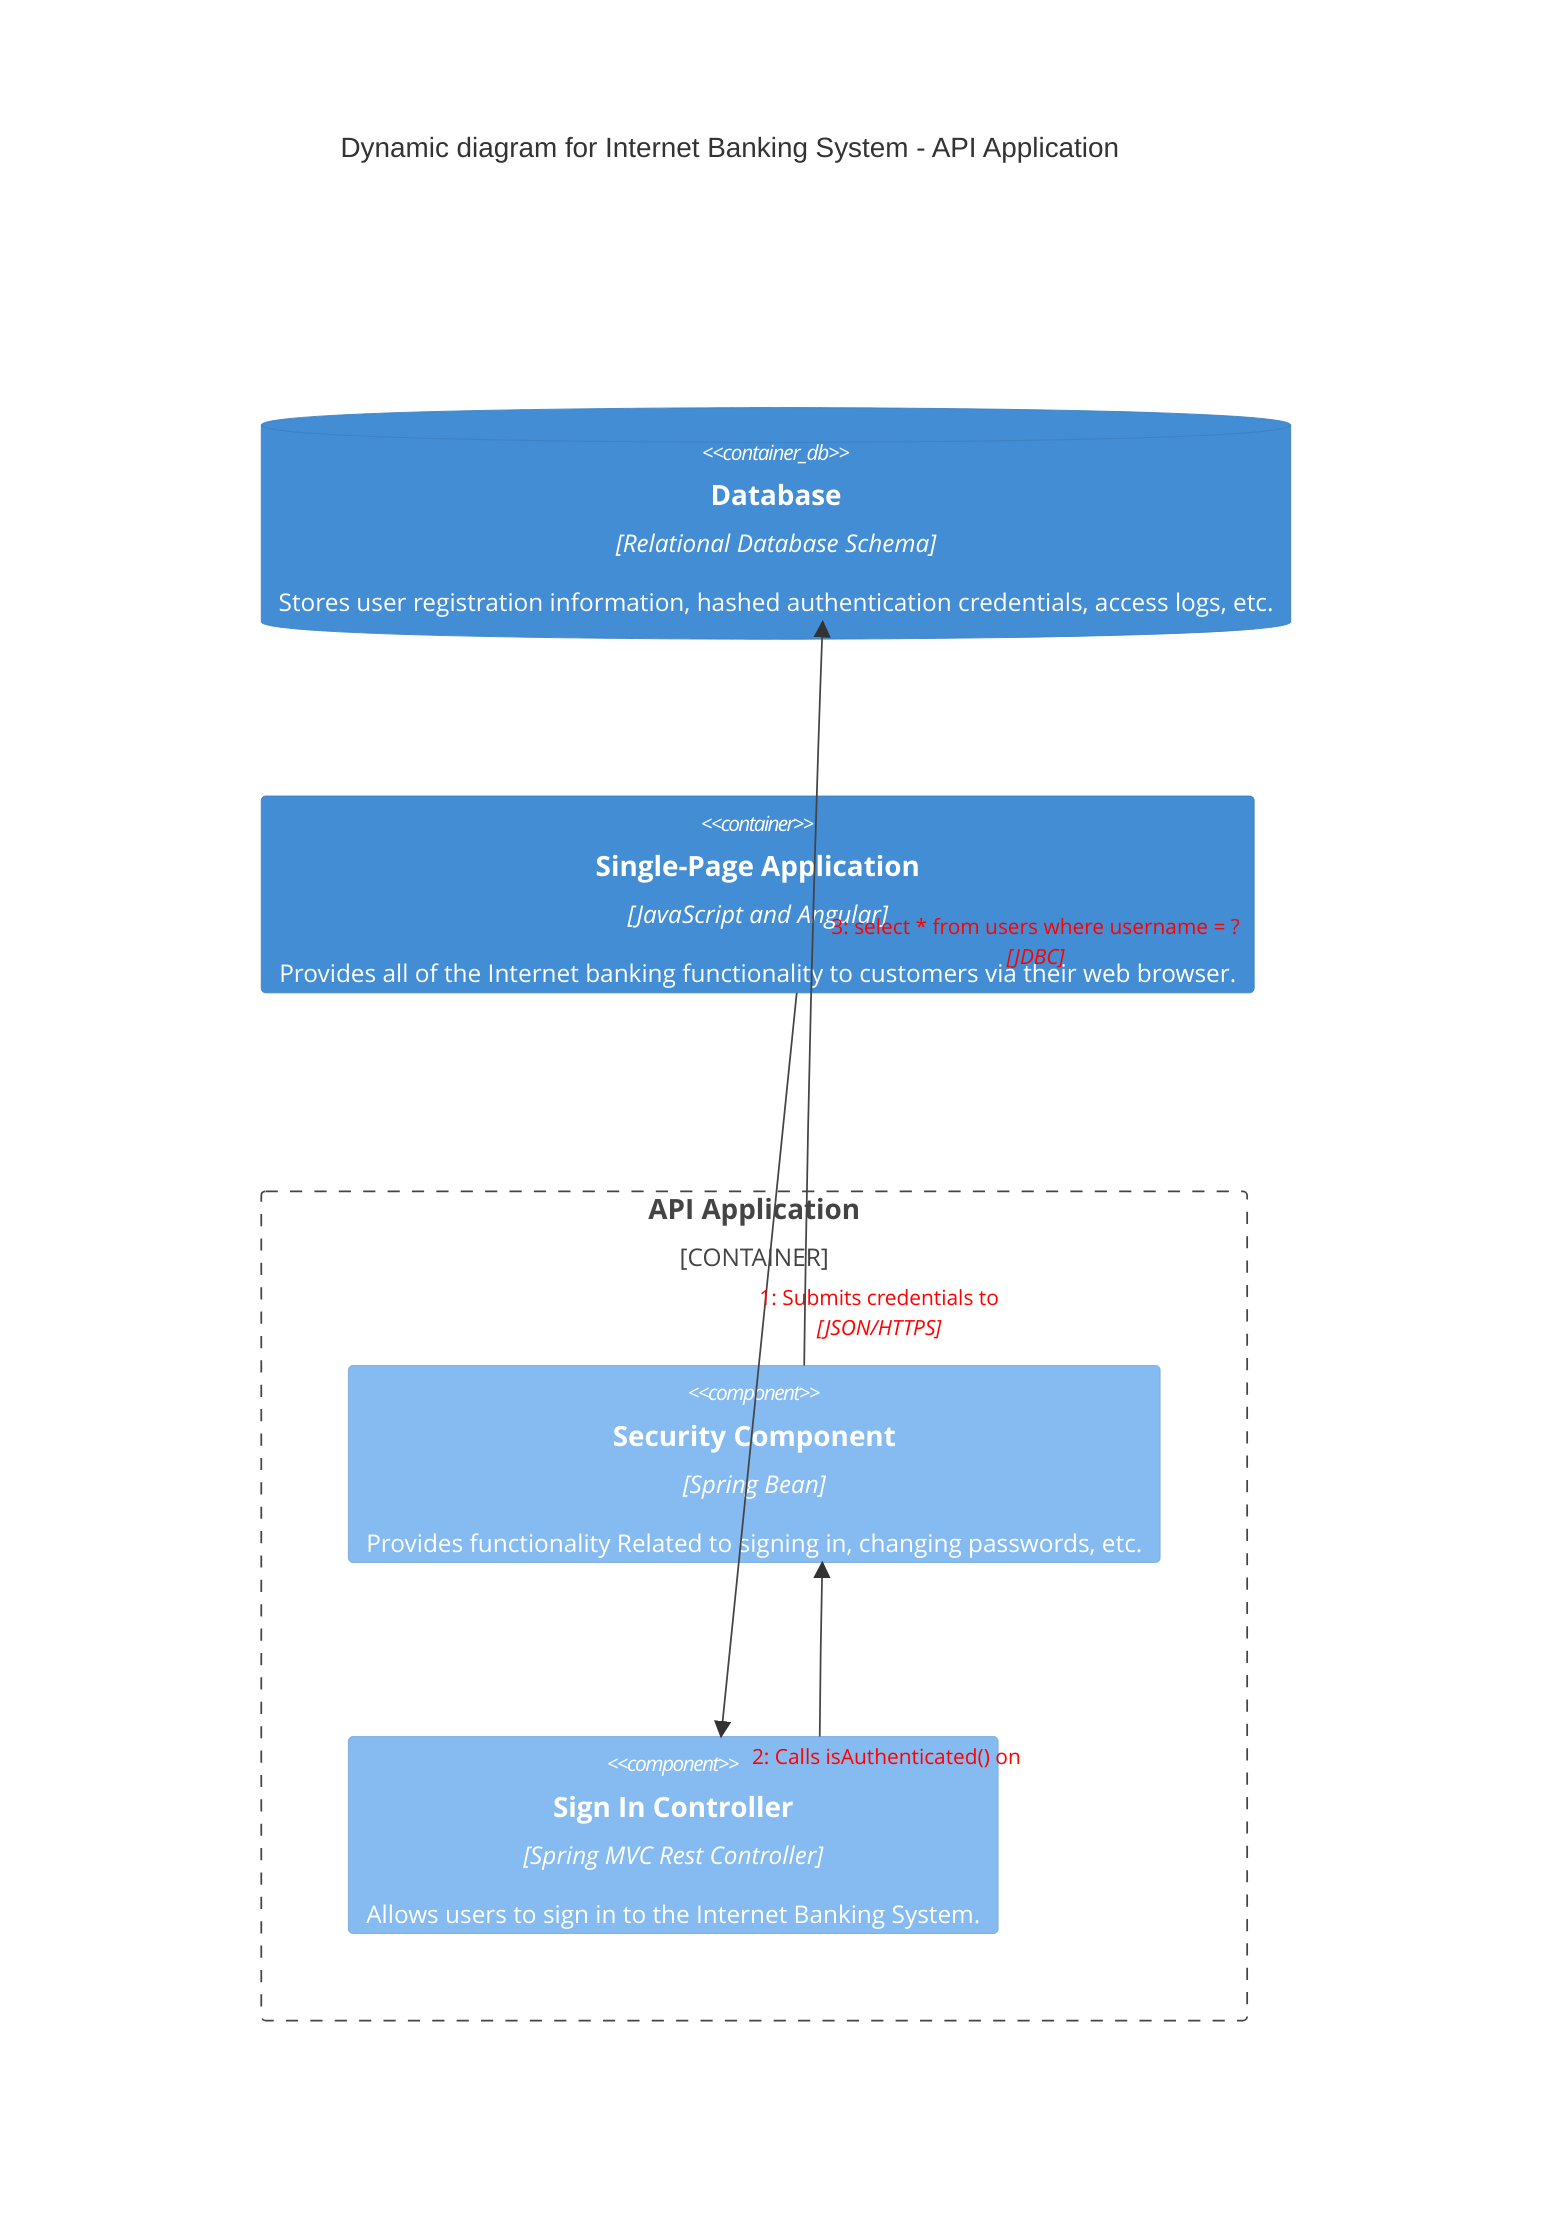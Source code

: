 C4Dynamic
    title Dynamic diagram for Internet Banking System - API Application

    ContainerDb(c4, "Database", "Relational Database Schema", "Stores user registration information, hashed authentication credentials, access logs, etc.")
    Container(c1, "Single-Page Application", "JavaScript and Angular", "Provides all of the Internet banking functionality to customers via their web browser.")
    Container_Boundary(b, "API Application") {
      Component(c3, "Security Component", "Spring Bean", "Provides functionality Related to signing in, changing passwords, etc.")
      Component(c2, "Sign In Controller", "Spring MVC Rest Controller", "Allows users to sign in to the Internet Banking System.")
    }
    Rel(c1, c2, "Submits credentials to", "JSON/HTTPS")
    Rel(c2, c3, "Calls isAuthenticated() on")
    Rel(c3, c4, "select * from users where username = ?", "JDBC")

    UpdateRelStyle(c1, c2, $textColor="red", $offsetY="-40")
    UpdateRelStyle(c2, c3, $textColor="red", $offsetX="-40", $offsetY="60")
    UpdateRelStyle(c3, c4, $textColor="red", $offsetY="-40", $offsetX="10")
